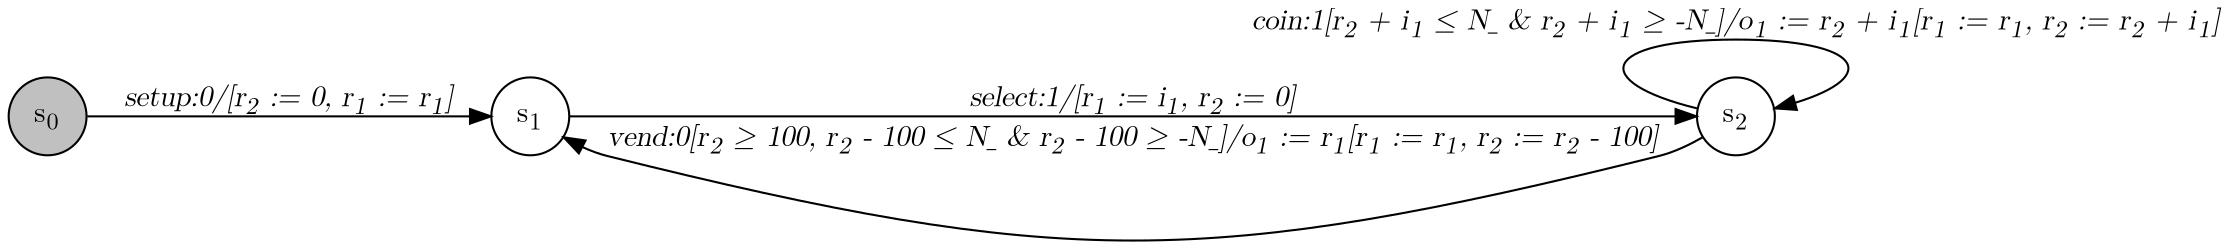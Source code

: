 digraph Drinks_Machine_Payforward{
    graph [rankdir="LR", fontname="Latin Modern Math"];
    node [color="black", fillcolor="white", shape="circle", style="filled", fontname="Latin Modern Math"];
    edge [fontname="Latin Modern Math"];

    s0[fillcolor="gray", label=<s<sub>0</sub>>];
    s1[label=<s<sub>1</sub>>];
    s2[label=<s<sub>2</sub>>];

    s1->s2[label=<<i>select:1/&#91;r<sub>1</sub> := i<sub>1</sub>, r<sub>2</sub> := 0&#93;</i>>];
    s2->s2[label=<<i>coin:1&#91;r<sub>2</sub> + i<sub>1</sub> &le; N_ &amp; r<sub>2</sub> + i<sub>1</sub> &ge; -N_&#93;/o<sub>1</sub> := r<sub>2</sub> + i<sub>1</sub>&#91;r<sub>1</sub> := r<sub>1</sub>, r<sub>2</sub> := r<sub>2</sub> + i<sub>1</sub>&#93;</i>>];
    s0->s1[label=<<i>setup:0/&#91;r<sub>2</sub> := 0, r<sub>1</sub> := r<sub>1</sub>&#93;</i>>];
    s2->s1[label=<<i>vend:0&#91;r<sub>2</sub> &ge; 100, r<sub>2</sub> - 100 &le; N_ &amp; r<sub>2</sub> - 100 &ge; -N_&#93;/o<sub>1</sub> := r<sub>1</sub>&#91;r<sub>1</sub> := r<sub>1</sub>, r<sub>2</sub> := r<sub>2</sub> - 100&#93;</i>>];
}

